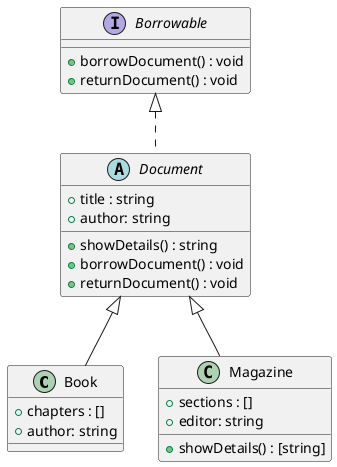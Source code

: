 @startuml library
class Book {
    + chapters : []
    + author: string
    ' + borrowDocument() : void
    ' + returnDocument() : void
}
'+ public -private # protected utilisé dans cadre héritage, les enfants ont accès, private public
class Magazine {
    + sections : []
    + editor: string
    + showDetails() : [string]
}
' book et magazine hérite de document , on utilisa jamais document en objet tel quel donc on met abstract, on l'instantie jamais
abstract class Document {
    + title : string
    + author: string
    + showDetails() : string
    + borrowDocument() : void
    + returnDocument() : void
}

interface Borrowable{
    ' on y met des méthodes
    + borrowDocument() : void
    + returnDocument() : void
}

Document <|-- Book
Document <|-- Magazine
'Borrowable <|.. Book
Borrowable <|.. Document
@enduml
